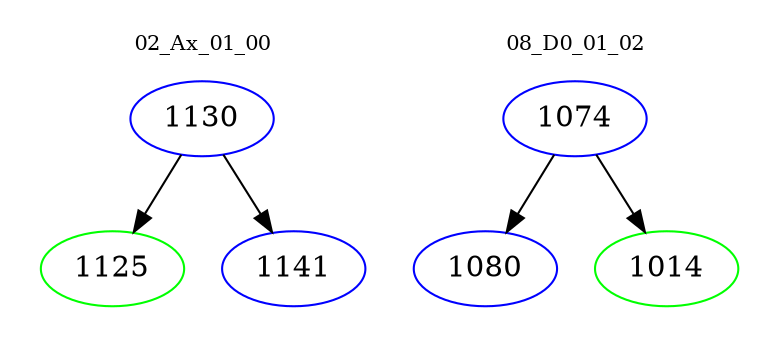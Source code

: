 digraph{
subgraph cluster_0 {
color = white
label = "02_Ax_01_00";
fontsize=10;
T0_1130 [label="1130", color="blue"]
T0_1130 -> T0_1125 [color="black"]
T0_1125 [label="1125", color="green"]
T0_1130 -> T0_1141 [color="black"]
T0_1141 [label="1141", color="blue"]
}
subgraph cluster_1 {
color = white
label = "08_D0_01_02";
fontsize=10;
T1_1074 [label="1074", color="blue"]
T1_1074 -> T1_1080 [color="black"]
T1_1080 [label="1080", color="blue"]
T1_1074 -> T1_1014 [color="black"]
T1_1014 [label="1014", color="green"]
}
}
